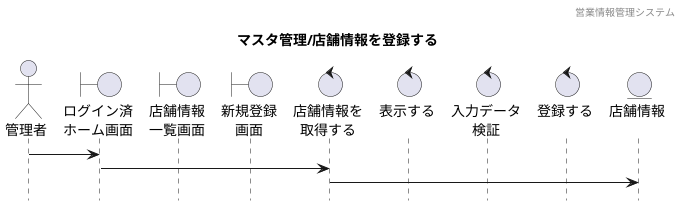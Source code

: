 @startuml sequence

hide footbox
header 営業情報管理システム
title マスタ管理/店舗情報を登録する

' actor "" as 
actor "管理者" as a1
' boundary "" as
boundary "ログイン済\nホーム画面" as b1
boundary "店舗情報\n一覧画面" as b2
boundary "新規登録\n画面" as b3
' control "" as 
control "店舗情報を\n取得する" as c1
control "表示する\n" as c2
control "入力データ\n検証" as c3
control "登録する\n" as c4
' entity "" as
entity "店舗情報\n" as e1

' ログイン済みホーム画面から一覧表示までのシーケンス
' activate a1
a1 -> b1 : 
' activate b1
' b1 -> c1 : ｢従業員情報マスタ｣を押下する
b1 -> c1
' deactivate
' activate c1

c1 -> e1
' activate e1


@enduml